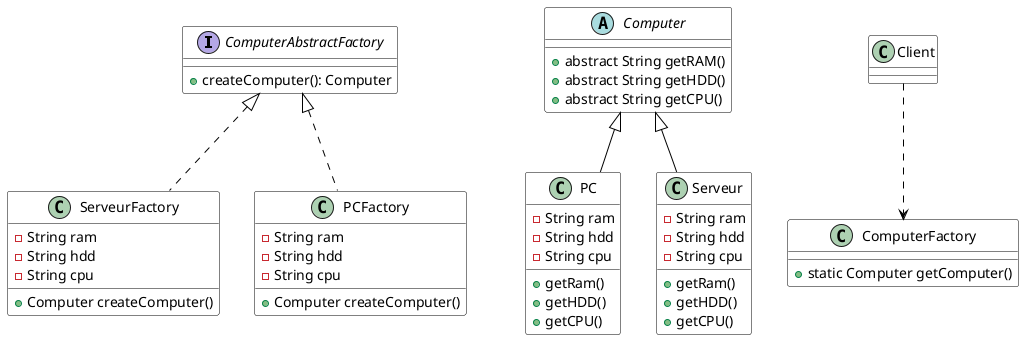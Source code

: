 @startuml
skinparam participant {
    BorderColor Black
    BorderThickness 1
    FontName Helvetica
    FontSize 13
    BackgroundColor 0066A1
    HeaderBackgroundColor 0066A1
    AttributeFontColor black
    FontColor White
    FontStyle bold
}


skinparam sequence {
    ArrowColor Black
    GroupBackgroundColor 0066A1
    GroupHeaderFontColor White
    LifeLineBorderColor Black
    LifeLineBackgroundColor White
    FontColor red
}

skinparam class  {
    ArrowColor Black
    BackgroundColor transparent
    GroupHeaderFontColor White
    BorderColor  Black
    LifeLineBackgroundColor White
    FontColor Black
}

skinparam note {
    BackgroundColor  transparent
    FontColor 3284B3
    BorderColor black
}



interface ComputerAbstractFactory{
{method} + createComputer(): Computer
}

abstract class Computer{
+ abstract String getRAM()
+ abstract String getHDD()
+ abstract String getCPU()

}

class PC{
- String ram
- String hdd
- String cpu
+ getRam()
+ getHDD()
+ getCPU()
}

class ComputerFactory{
+ static Computer getComputer()
}

class Serveur{
- String ram
- String hdd
- String cpu
+ getRam()
+ getHDD()
+ getCPU()
}

class ServeurFactory{
- String ram
- String hdd
- String cpu
+ Computer createComputer()
}

class PCFactory{
- String ram
- String hdd
- String cpu
+ Computer createComputer()
}

class Client{

}

Computer <|-- PC
Computer <|-- Serveur
Client ..> ComputerFactory
ComputerAbstractFactory <|.. PCFactory
ComputerAbstractFactory <|.. ServeurFactory
@enduml